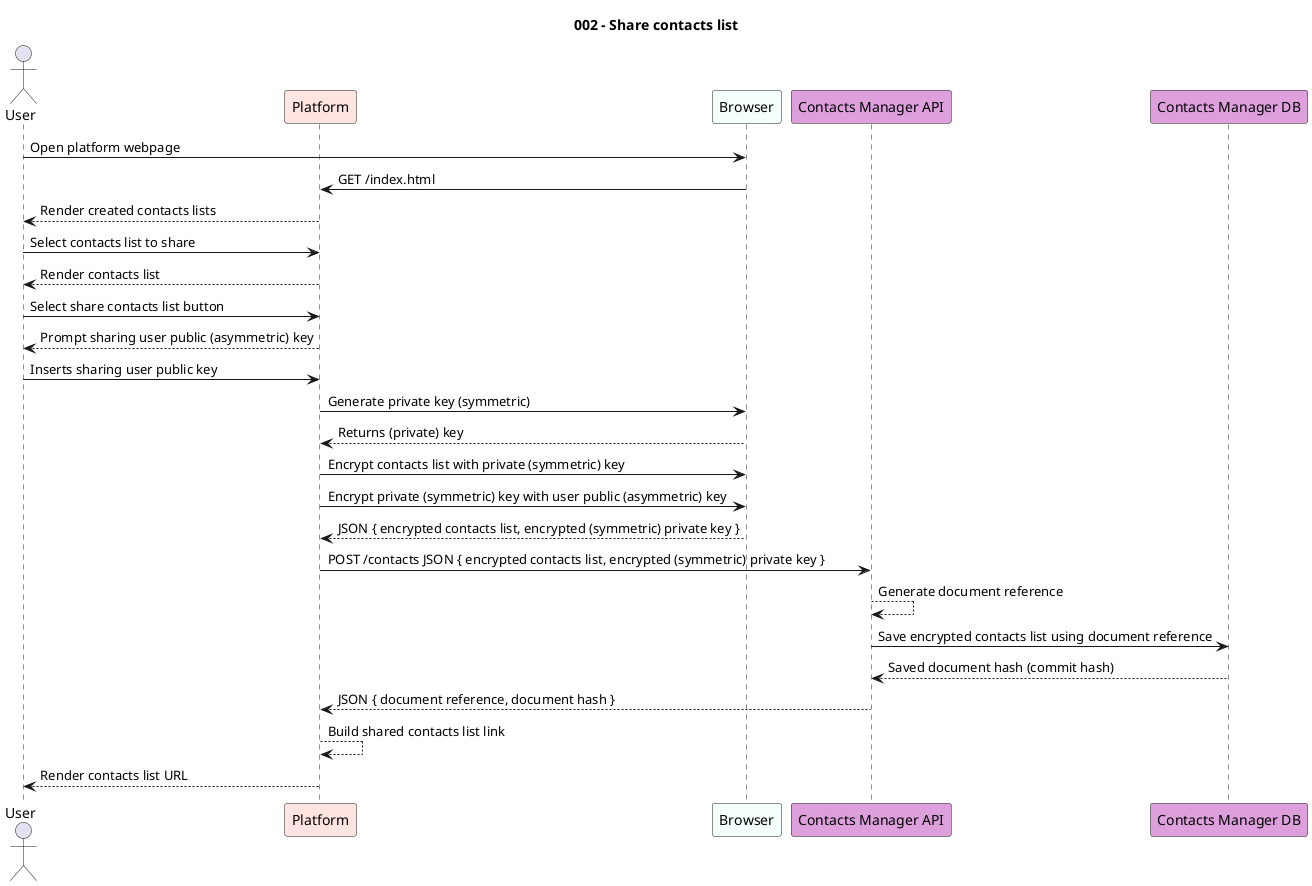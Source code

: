 @startuml 002-share-contacts-list

title "002 - Share contacts list"

actor User
participant "Platform" as PL #MistyRose
participant Browser #MintCream
participant "Contacts Manager API" as CNT #Plum
participant "Contacts Manager DB" as CNT_DB #Plum

User -> Browser : Open platform webpage
Browser -> PL : GET /index.html
PL --> User: Render created contacts lists

User -> PL: Select contacts list to share
PL --> User: Render contacts list

User -> PL: Select share contacts list button
PL --> User: Prompt sharing user public (asymmetric) key
User -> PL: Inserts sharing user public key

PL -> Browser: Generate private key (symmetric)
Browser --> PL: Returns (private) key

PL -> Browser: Encrypt contacts list with private (symmetric) key
PL -> Browser: Encrypt private (symmetric) key with user public (asymmetric) key
Browser --> PL: JSON { encrypted contacts list, encrypted (symmetric) private key }

PL -> CNT: POST /contacts JSON { encrypted contacts list, encrypted (symmetric) private key }
CNT --> CNT: Generate document reference
CNT -> CNT_DB: Save encrypted contacts list using document reference
CNT_DB --> CNT: Saved document hash (commit hash)
CNT --> PL: JSON { document reference, document hash }

PL --> PL: Build shared contacts list link
PL --> User: Render contacts list URL

@enduml
